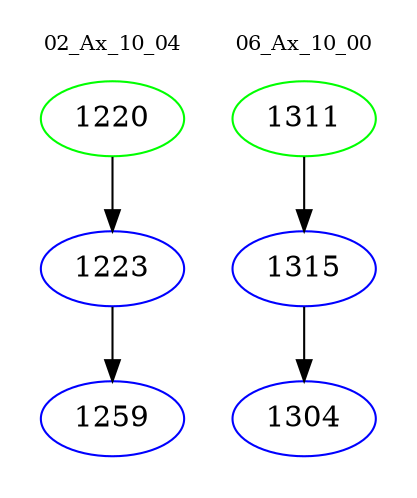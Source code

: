 digraph{
subgraph cluster_0 {
color = white
label = "02_Ax_10_04";
fontsize=10;
T0_1220 [label="1220", color="green"]
T0_1220 -> T0_1223 [color="black"]
T0_1223 [label="1223", color="blue"]
T0_1223 -> T0_1259 [color="black"]
T0_1259 [label="1259", color="blue"]
}
subgraph cluster_1 {
color = white
label = "06_Ax_10_00";
fontsize=10;
T1_1311 [label="1311", color="green"]
T1_1311 -> T1_1315 [color="black"]
T1_1315 [label="1315", color="blue"]
T1_1315 -> T1_1304 [color="black"]
T1_1304 [label="1304", color="blue"]
}
}

